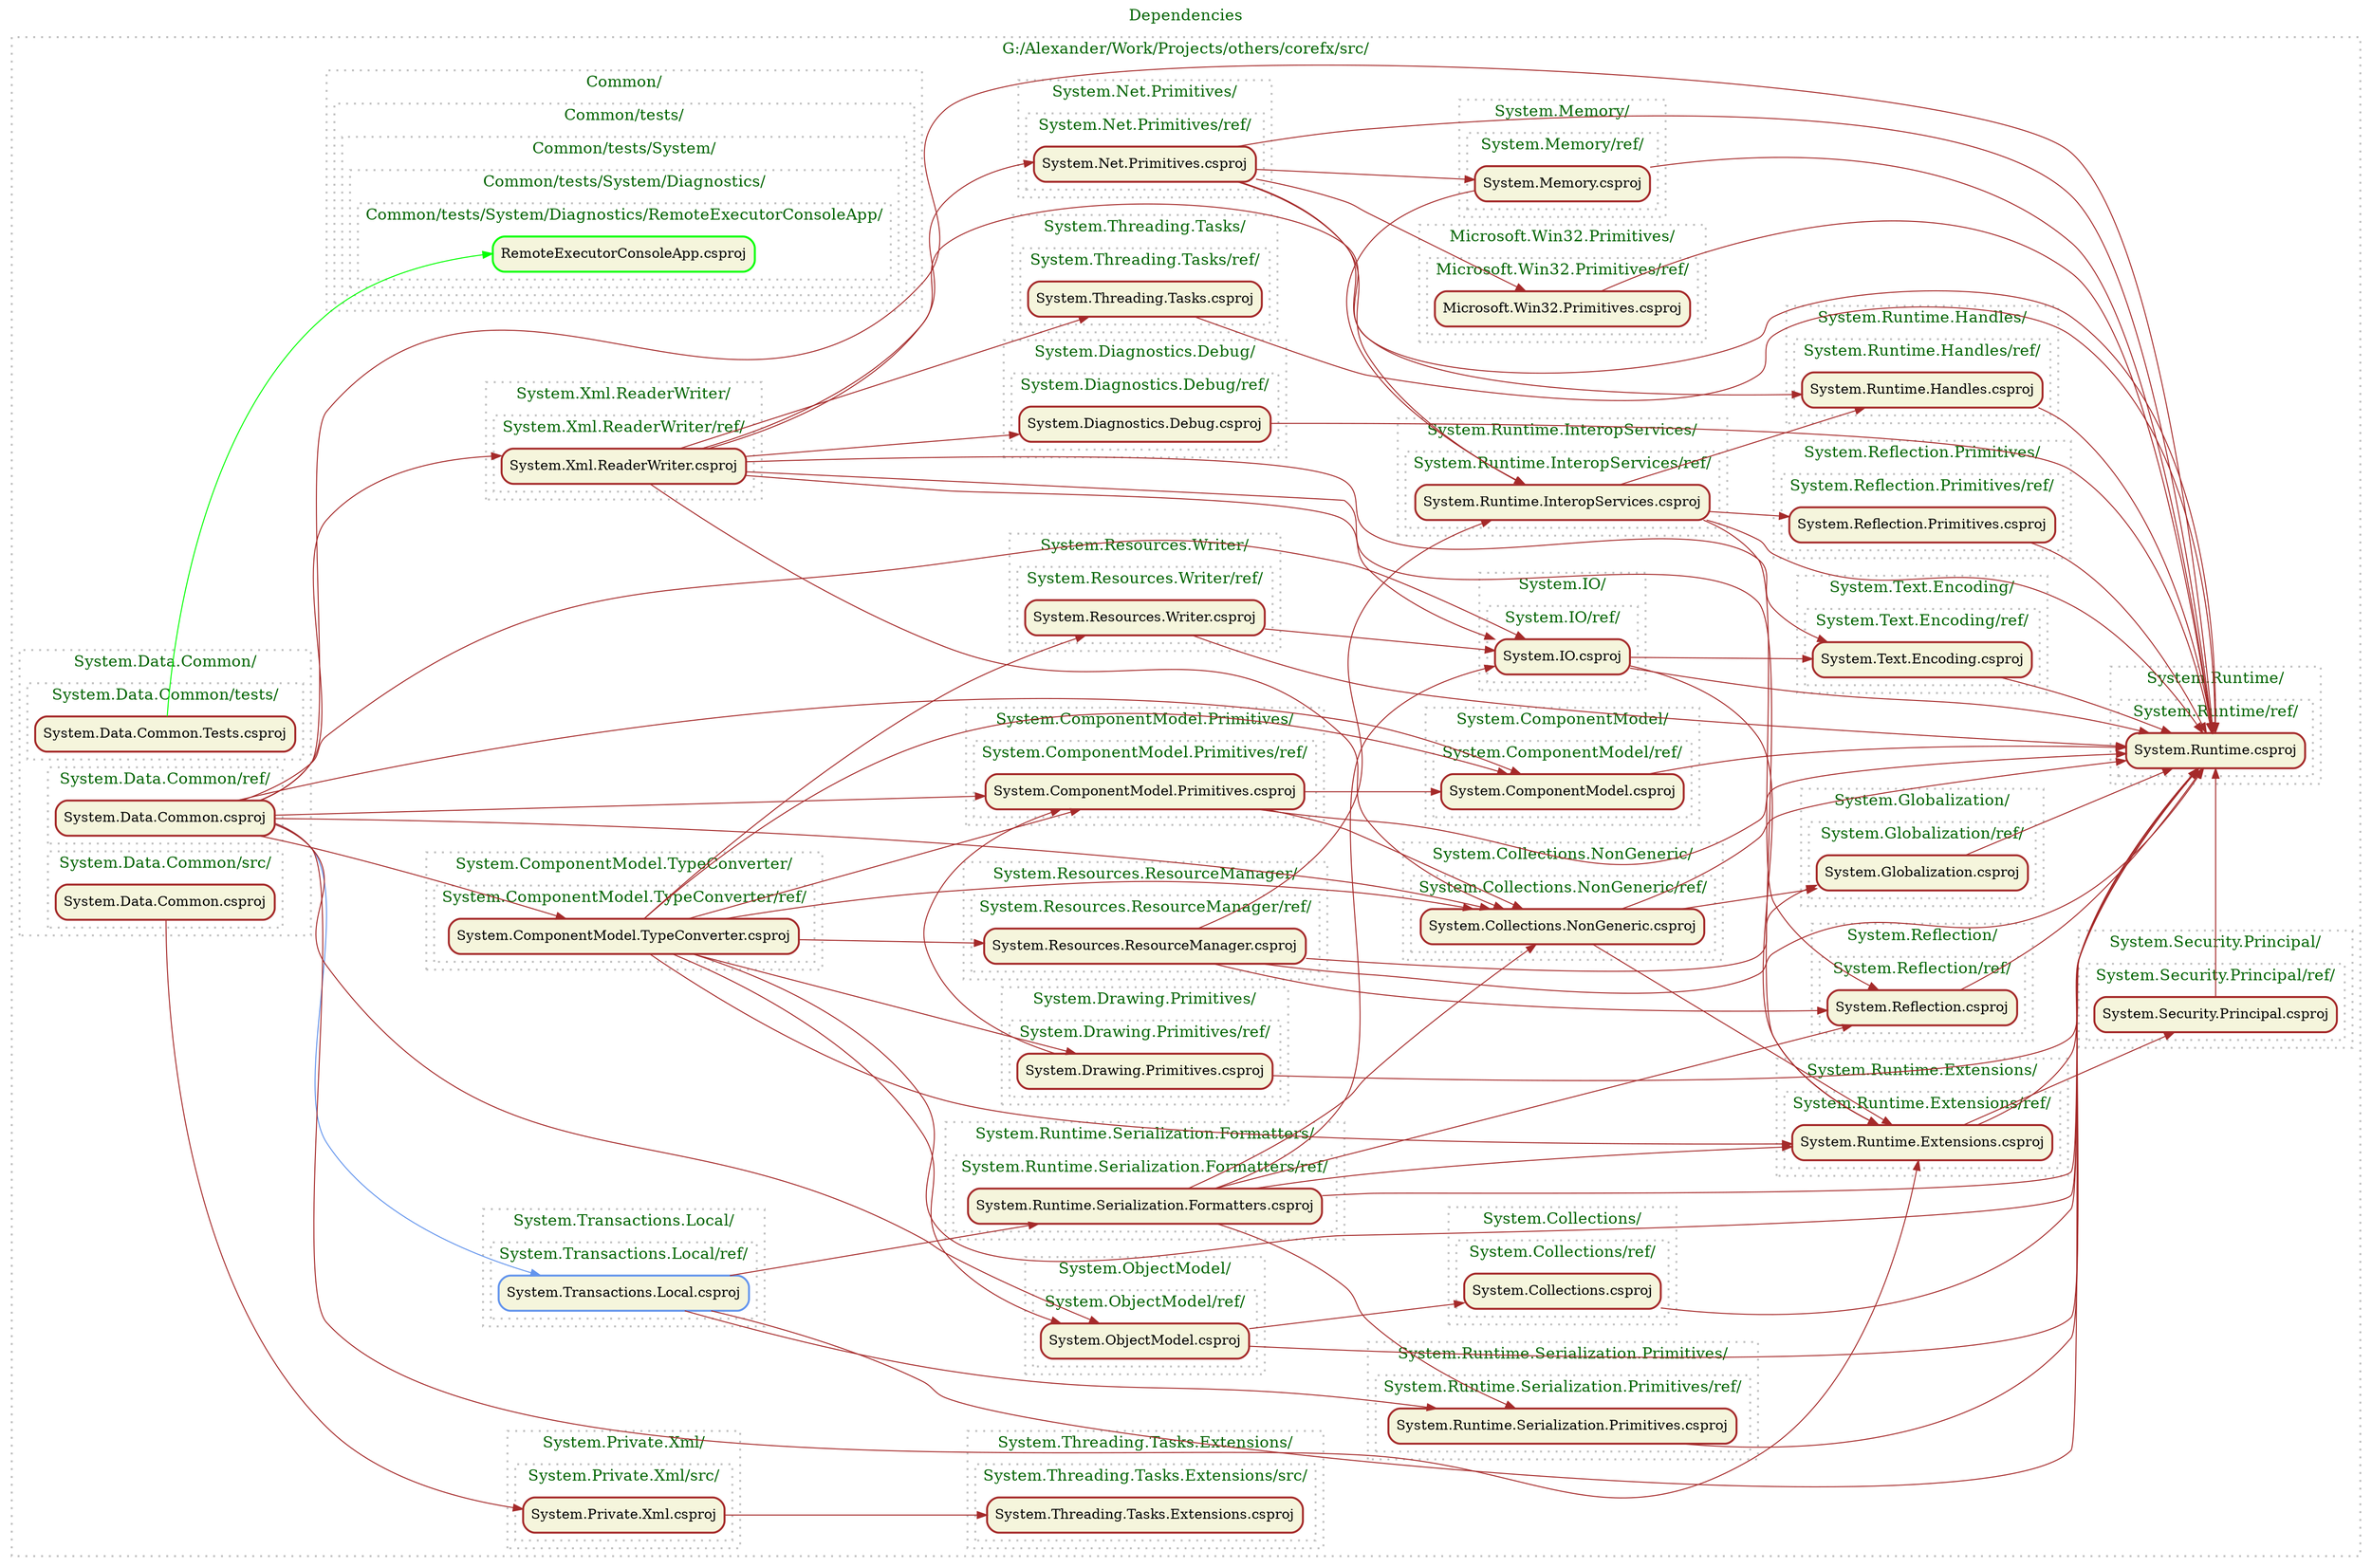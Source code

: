 // Dependencies for projects
digraph Dependencies {
	color=grey fontcolor=darkgreen fontsize=16 labelloc=t rankdir=LR style="dotted, bold"
	node [color=brown fillcolor=beige penwidth=2 shape=box style="filled, rounded"]
	edge [color=brown]
	label=Dependencies
	node1 -> node11 [color=brown tooltip="System.Globalization.csproj -> System.Runtime.csproj"]
	node2 -> node31 [color=brown tooltip="System.Data.Common.csproj -> System.Private.Xml.csproj"]
	node4 -> node20 [color=brown tooltip="System.Net.Primitives.csproj -> System.Runtime.InteropServices.csproj"]
	node4 -> node8 [color=brown tooltip="System.Net.Primitives.csproj -> System.Runtime.Handles.csproj"]
	node4 -> node18 [color=brown tooltip="System.Net.Primitives.csproj -> Microsoft.Win32.Primitives.csproj"]
	node4 -> node11 [color=brown tooltip="System.Net.Primitives.csproj -> System.Runtime.csproj"]
	node4 -> node32 [color=brown tooltip="System.Net.Primitives.csproj -> System.Memory.csproj"]
	node3 -> node25 [color=brown tooltip="System.Transactions.Local.csproj -> System.Runtime.Serialization.Primitives.csproj"]
	node3 -> node11 [color=brown tooltip="System.Transactions.Local.csproj -> System.Runtime.csproj"]
	node3 -> node29 [color=brown tooltip="System.Transactions.Local.csproj -> System.Runtime.Serialization.Formatters.csproj"]
	node5 -> node11 [color=brown tooltip="System.Text.Encoding.csproj -> System.Runtime.csproj"]
	node6 -> node11 [color=brown tooltip="System.ObjectModel.csproj -> System.Runtime.csproj"]
	node6 -> node19 [color=brown tooltip="System.ObjectModel.csproj -> System.Collections.csproj"]
	node7 -> node16 [color=brown tooltip="System.Collections.NonGeneric.csproj -> System.Runtime.Extensions.csproj"]
	node7 -> node11 [color=brown tooltip="System.Collections.NonGeneric.csproj -> System.Runtime.csproj"]
	node7 -> node1 [color=brown tooltip="System.Collections.NonGeneric.csproj -> System.Globalization.csproj"]
	node8 -> node11 [color=brown tooltip="System.Runtime.Handles.csproj -> System.Runtime.csproj"]
	node9 -> node11 [color=brown tooltip="System.Diagnostics.Debug.csproj -> System.Runtime.csproj"]
	node10 -> node28 [color=brown tooltip="System.ComponentModel.TypeConverter.csproj -> System.Drawing.Primitives.csproj"]
	node10 -> node14 [color=brown tooltip="System.ComponentModel.TypeConverter.csproj -> System.Resources.Writer.csproj"]
	node10 -> node16 [color=brown tooltip="System.ComponentModel.TypeConverter.csproj -> System.Runtime.Extensions.csproj"]
	node10 -> node6 [color=brown tooltip="System.ComponentModel.TypeConverter.csproj -> System.ObjectModel.csproj"]
	node10 -> node21 [color=brown tooltip="System.ComponentModel.TypeConverter.csproj -> System.ComponentModel.csproj"]
	node10 -> node7 [color=brown tooltip="System.ComponentModel.TypeConverter.csproj -> System.Collections.NonGeneric.csproj"]
	node10 -> node22 [color=brown tooltip="System.ComponentModel.TypeConverter.csproj -> System.ComponentModel.Primitives.csproj"]
	node10 -> node30 [color=brown tooltip="System.ComponentModel.TypeConverter.csproj -> System.Resources.ResourceManager.csproj"]
	node10 -> node11 [color=brown tooltip="System.ComponentModel.TypeConverter.csproj -> System.Runtime.csproj"]
	node12 -> node4 [color=brown tooltip="System.Xml.ReaderWriter.csproj -> System.Net.Primitives.csproj"]
	node12 -> node5 [color=brown tooltip="System.Xml.ReaderWriter.csproj -> System.Text.Encoding.csproj"]
	node12 -> node16 [color=brown tooltip="System.Xml.ReaderWriter.csproj -> System.Runtime.Extensions.csproj"]
	node12 -> node7 [color=brown tooltip="System.Xml.ReaderWriter.csproj -> System.Collections.NonGeneric.csproj"]
	node12 -> node9 [color=brown tooltip="System.Xml.ReaderWriter.csproj -> System.Diagnostics.Debug.csproj"]
	node12 -> node11 [color=brown tooltip="System.Xml.ReaderWriter.csproj -> System.Runtime.csproj"]
	node12 -> node13 [color=brown tooltip="System.Xml.ReaderWriter.csproj -> System.IO.csproj"]
	node12 -> node33 [color=brown tooltip="System.Xml.ReaderWriter.csproj -> System.Threading.Tasks.csproj"]
	node13 -> node16 [color=brown tooltip="System.IO.csproj -> System.Runtime.Extensions.csproj"]
	node13 -> node11 [color=brown tooltip="System.IO.csproj -> System.Runtime.csproj"]
	node13 -> node5 [color=brown tooltip="System.IO.csproj -> System.Text.Encoding.csproj"]
	node14 -> node11 [color=brown tooltip="System.Resources.Writer.csproj -> System.Runtime.csproj"]
	node14 -> node13 [color=brown tooltip="System.Resources.Writer.csproj -> System.IO.csproj"]
	node15 -> node3 [color=cornflowerblue tooltip="System.Data.Common.csproj -> System.Transactions.Local.csproj"]
	node15 -> node16 [color=brown tooltip="System.Data.Common.csproj -> System.Runtime.Extensions.csproj"]
	node15 -> node21 [color=brown tooltip="System.Data.Common.csproj -> System.ComponentModel.csproj"]
	node15 -> node7 [color=brown tooltip="System.Data.Common.csproj -> System.Collections.NonGeneric.csproj"]
	node15 -> node22 [color=brown tooltip="System.Data.Common.csproj -> System.ComponentModel.Primitives.csproj"]
	node15 -> node6 [color=brown tooltip="System.Data.Common.csproj -> System.ObjectModel.csproj"]
	node15 -> node10 [color=brown tooltip="System.Data.Common.csproj -> System.ComponentModel.TypeConverter.csproj"]
	node15 -> node11 [color=brown tooltip="System.Data.Common.csproj -> System.Runtime.csproj"]
	node15 -> node12 [color=brown tooltip="System.Data.Common.csproj -> System.Xml.ReaderWriter.csproj"]
	node15 -> node13 [color=brown tooltip="System.Data.Common.csproj -> System.IO.csproj"]
	node16 -> node11 [color=brown tooltip="System.Runtime.Extensions.csproj -> System.Runtime.csproj"]
	node16 -> node17 [color=brown tooltip="System.Runtime.Extensions.csproj -> System.Security.Principal.csproj"]
	node17 -> node11 [color=brown tooltip="System.Security.Principal.csproj -> System.Runtime.csproj"]
	node18 -> node11 [color=brown tooltip="Microsoft.Win32.Primitives.csproj -> System.Runtime.csproj"]
	node19 -> node11 [color=brown tooltip="System.Collections.csproj -> System.Runtime.csproj"]
	node20 -> node26 [color=brown tooltip="System.Runtime.InteropServices.csproj -> System.Reflection.Primitives.csproj"]
	node20 -> node11 [color=brown tooltip="System.Runtime.InteropServices.csproj -> System.Runtime.csproj"]
	node20 -> node23 [color=brown tooltip="System.Runtime.InteropServices.csproj -> System.Reflection.csproj"]
	node20 -> node8 [color=brown tooltip="System.Runtime.InteropServices.csproj -> System.Runtime.Handles.csproj"]
	node21 -> node11 [color=brown tooltip="System.ComponentModel.csproj -> System.Runtime.csproj"]
	node22 -> node11 [color=brown tooltip="System.ComponentModel.Primitives.csproj -> System.Runtime.csproj"]
	node22 -> node21 [color=brown tooltip="System.ComponentModel.Primitives.csproj -> System.ComponentModel.csproj"]
	node22 -> node7 [color=brown tooltip="System.ComponentModel.Primitives.csproj -> System.Collections.NonGeneric.csproj"]
	node23 -> node11 [color=brown tooltip="System.Reflection.csproj -> System.Runtime.csproj"]
	node25 -> node11 [color=brown tooltip="System.Runtime.Serialization.Primitives.csproj -> System.Runtime.csproj"]
	node26 -> node11 [color=brown tooltip="System.Reflection.Primitives.csproj -> System.Runtime.csproj"]
	node27 -> node24 [color=green tooltip="System.Data.Common.Tests.csproj -> RemoteExecutorConsoleApp.csproj"]
	node28 -> node11 [color=brown tooltip="System.Drawing.Primitives.csproj -> System.Runtime.csproj"]
	node28 -> node22 [color=brown tooltip="System.Drawing.Primitives.csproj -> System.ComponentModel.Primitives.csproj"]
	node29 -> node16 [color=brown tooltip="System.Runtime.Serialization.Formatters.csproj -> System.Runtime.Extensions.csproj"]
	node29 -> node7 [color=brown tooltip="System.Runtime.Serialization.Formatters.csproj -> System.Collections.NonGeneric.csproj"]
	node29 -> node23 [color=brown tooltip="System.Runtime.Serialization.Formatters.csproj -> System.Reflection.csproj"]
	node29 -> node11 [color=brown tooltip="System.Runtime.Serialization.Formatters.csproj -> System.Runtime.csproj"]
	node29 -> node13 [color=brown tooltip="System.Runtime.Serialization.Formatters.csproj -> System.IO.csproj"]
	node29 -> node25 [color=brown tooltip="System.Runtime.Serialization.Formatters.csproj -> System.Runtime.Serialization.Primitives.csproj"]
	node30 -> node1 [color=brown tooltip="System.Resources.ResourceManager.csproj -> System.Globalization.csproj"]
	node30 -> node11 [color=brown tooltip="System.Resources.ResourceManager.csproj -> System.Runtime.csproj"]
	node30 -> node20 [color=brown tooltip="System.Resources.ResourceManager.csproj -> System.Runtime.InteropServices.csproj"]
	node30 -> node23 [color=brown tooltip="System.Resources.ResourceManager.csproj -> System.Reflection.csproj"]
	node31 -> node0 [color=brown tooltip="System.Private.Xml.csproj -> System.Threading.Tasks.Extensions.csproj"]
	node32 -> node11 [color=brown tooltip="System.Memory.csproj -> System.Runtime.csproj"]
	node32 -> node20 [color=brown tooltip="System.Memory.csproj -> System.Runtime.InteropServices.csproj"]
	node33 -> node11 [color=brown tooltip="System.Threading.Tasks.csproj -> System.Runtime.csproj"]
	subgraph cluster_G__Alexander_Work_Projects_others_corefx_src {
		label="G:/Alexander/Work/Projects/others/corefx/src/"
		subgraph cluster_G__Alexander_Work_Projects_others_corefx_src_Common {
			label="Common/"
			subgraph cluster_G__Alexander_Work_Projects_others_corefx_src_Common_tests {
				label="Common/tests/"
				subgraph cluster_G__Alexander_Work_Projects_others_corefx_src_Common_tests_System {
					label="Common/tests/System/"
					subgraph cluster_G__Alexander_Work_Projects_others_corefx_src_Common_tests_System_Diagnostics {
						label="Common/tests/System/Diagnostics/"
						subgraph cluster_G__Alexander_Work_Projects_others_corefx_src_Common_tests_System_Diagnostics_RemoteExecutorConsoleApp {
							label="Common/tests/System/Diagnostics/RemoteExecutorConsoleApp/"
							node24 [label="RemoteExecutorConsoleApp.csproj" color=green tooltip="G:\Alexander\Work\Projects\others\corefx\src\Common\tests\System\Diagnostics\RemoteExecutorConsoleApp\RemoteExecutorConsoleApp.csproj"]
						}
					}
				}
			}
		}
		subgraph cluster_G__Alexander_Work_Projects_others_corefx_src_Microsoft_Win32_Primitives {
			label="Microsoft.Win32.Primitives/"
			subgraph cluster_G__Alexander_Work_Projects_others_corefx_src_Microsoft_Win32_Primitives_ref {
				label="Microsoft.Win32.Primitives/ref/"
				node18 [label="Microsoft.Win32.Primitives.csproj" color=brown tooltip="G:\Alexander\Work\Projects\others\corefx\src\Microsoft.Win32.Primitives\ref\Microsoft.Win32.Primitives.csproj"]
			}
		}
		subgraph cluster_G__Alexander_Work_Projects_others_corefx_src_System_Collections_NonGeneric {
			label="System.Collections.NonGeneric/"
			subgraph cluster_G__Alexander_Work_Projects_others_corefx_src_System_Collections_NonGeneric_ref {
				label="System.Collections.NonGeneric/ref/"
				node7 [label="System.Collections.NonGeneric.csproj" color=brown tooltip="G:\Alexander\Work\Projects\others\corefx\src\System.Collections.NonGeneric\ref\System.Collections.NonGeneric.csproj"]
			}
		}
		subgraph cluster_G__Alexander_Work_Projects_others_corefx_src_System_Collections {
			label="System.Collections/"
			subgraph cluster_G__Alexander_Work_Projects_others_corefx_src_System_Collections_ref {
				label="System.Collections/ref/"
				node19 [label="System.Collections.csproj" color=brown tooltip="G:\Alexander\Work\Projects\others\corefx\src\System.Collections\ref\System.Collections.csproj"]
			}
		}
		subgraph cluster_G__Alexander_Work_Projects_others_corefx_src_System_ComponentModel_Primitives {
			label="System.ComponentModel.Primitives/"
			subgraph cluster_G__Alexander_Work_Projects_others_corefx_src_System_ComponentModel_Primitives_ref {
				label="System.ComponentModel.Primitives/ref/"
				node22 [label="System.ComponentModel.Primitives.csproj" color=brown tooltip="G:\Alexander\Work\Projects\others\corefx\src\System.ComponentModel.Primitives\ref\System.ComponentModel.Primitives.csproj"]
			}
		}
		subgraph cluster_G__Alexander_Work_Projects_others_corefx_src_System_ComponentModel_TypeConverter {
			label="System.ComponentModel.TypeConverter/"
			subgraph cluster_G__Alexander_Work_Projects_others_corefx_src_System_ComponentModel_TypeConverter_ref {
				label="System.ComponentModel.TypeConverter/ref/"
				node10 [label="System.ComponentModel.TypeConverter.csproj" color=brown tooltip="G:\Alexander\Work\Projects\others\corefx\src\System.ComponentModel.TypeConverter\ref\System.ComponentModel.TypeConverter.csproj"]
			}
		}
		subgraph cluster_G__Alexander_Work_Projects_others_corefx_src_System_ComponentModel {
			label="System.ComponentModel/"
			subgraph cluster_G__Alexander_Work_Projects_others_corefx_src_System_ComponentModel_ref {
				label="System.ComponentModel/ref/"
				node21 [label="System.ComponentModel.csproj" color=brown tooltip="G:\Alexander\Work\Projects\others\corefx\src\System.ComponentModel\ref\System.ComponentModel.csproj"]
			}
		}
		subgraph cluster_G__Alexander_Work_Projects_others_corefx_src_System_Data_Common {
			label="System.Data.Common/"
			subgraph cluster_G__Alexander_Work_Projects_others_corefx_src_System_Data_Common_ref {
				label="System.Data.Common/ref/"
				node15 [label="System.Data.Common.csproj" color=brown tooltip="G:\Alexander\Work\Projects\others\corefx\src\System.Data.Common\ref\System.Data.Common.csproj"]
			}
			subgraph cluster_G__Alexander_Work_Projects_others_corefx_src_System_Data_Common_src {
				label="System.Data.Common/src/"
				node2 [label="System.Data.Common.csproj" color=brown tooltip="G:\Alexander\Work\Projects\others\corefx\src\System.Data.Common\src\System.Data.Common.csproj"]
			}
			subgraph cluster_G__Alexander_Work_Projects_others_corefx_src_System_Data_Common_tests {
				label="System.Data.Common/tests/"
				node27 [label="System.Data.Common.Tests.csproj" color=brown tooltip="G:\Alexander\Work\Projects\others\corefx\src\System.Data.Common\tests\System.Data.Common.Tests.csproj"]
			}
		}
		subgraph cluster_G__Alexander_Work_Projects_others_corefx_src_System_Diagnostics_Debug {
			label="System.Diagnostics.Debug/"
			subgraph cluster_G__Alexander_Work_Projects_others_corefx_src_System_Diagnostics_Debug_ref {
				label="System.Diagnostics.Debug/ref/"
				node9 [label="System.Diagnostics.Debug.csproj" color=brown tooltip="G:\Alexander\Work\Projects\others\corefx\src\System.Diagnostics.Debug\ref\System.Diagnostics.Debug.csproj"]
			}
		}
		subgraph cluster_G__Alexander_Work_Projects_others_corefx_src_System_Drawing_Primitives {
			label="System.Drawing.Primitives/"
			subgraph cluster_G__Alexander_Work_Projects_others_corefx_src_System_Drawing_Primitives_ref {
				label="System.Drawing.Primitives/ref/"
				node28 [label="System.Drawing.Primitives.csproj" color=brown tooltip="G:\Alexander\Work\Projects\others\corefx\src\System.Drawing.Primitives\ref\System.Drawing.Primitives.csproj"]
			}
		}
		subgraph cluster_G__Alexander_Work_Projects_others_corefx_src_System_Globalization {
			label="System.Globalization/"
			subgraph cluster_G__Alexander_Work_Projects_others_corefx_src_System_Globalization_ref {
				label="System.Globalization/ref/"
				node1 [label="System.Globalization.csproj" color=brown tooltip="G:\Alexander\Work\Projects\others\corefx\src\System.Globalization\ref\System.Globalization.csproj"]
			}
		}
		subgraph cluster_G__Alexander_Work_Projects_others_corefx_src_System_IO {
			label="System.IO/"
			subgraph cluster_G__Alexander_Work_Projects_others_corefx_src_System_IO_ref {
				label="System.IO/ref/"
				node13 [label="System.IO.csproj" color=brown tooltip="G:\Alexander\Work\Projects\others\corefx\src\System.IO\ref\System.IO.csproj"]
			}
		}
		subgraph cluster_G__Alexander_Work_Projects_others_corefx_src_System_Memory {
			label="System.Memory/"
			subgraph cluster_G__Alexander_Work_Projects_others_corefx_src_System_Memory_ref {
				label="System.Memory/ref/"
				node32 [label="System.Memory.csproj" color=brown tooltip="G:\Alexander\Work\Projects\others\corefx\src\System.Memory\ref\System.Memory.csproj"]
			}
		}
		subgraph cluster_G__Alexander_Work_Projects_others_corefx_src_System_Net_Primitives {
			label="System.Net.Primitives/"
			subgraph cluster_G__Alexander_Work_Projects_others_corefx_src_System_Net_Primitives_ref {
				label="System.Net.Primitives/ref/"
				node4 [label="System.Net.Primitives.csproj" color=brown tooltip="G:\Alexander\Work\Projects\others\corefx\src\System.Net.Primitives\ref\System.Net.Primitives.csproj"]
			}
		}
		subgraph cluster_G__Alexander_Work_Projects_others_corefx_src_System_ObjectModel {
			label="System.ObjectModel/"
			subgraph cluster_G__Alexander_Work_Projects_others_corefx_src_System_ObjectModel_ref {
				label="System.ObjectModel/ref/"
				node6 [label="System.ObjectModel.csproj" color=brown tooltip="G:\Alexander\Work\Projects\others\corefx\src\System.ObjectModel\ref\System.ObjectModel.csproj"]
			}
		}
		subgraph cluster_G__Alexander_Work_Projects_others_corefx_src_System_Private_Xml {
			label="System.Private.Xml/"
			subgraph cluster_G__Alexander_Work_Projects_others_corefx_src_System_Private_Xml_src {
				label="System.Private.Xml/src/"
				node31 [label="System.Private.Xml.csproj" color=brown tooltip="G:\Alexander\Work\Projects\others\corefx\src\System.Private.Xml\src\System.Private.Xml.csproj"]
			}
		}
		subgraph cluster_G__Alexander_Work_Projects_others_corefx_src_System_Reflection_Primitives {
			label="System.Reflection.Primitives/"
			subgraph cluster_G__Alexander_Work_Projects_others_corefx_src_System_Reflection_Primitives_ref {
				label="System.Reflection.Primitives/ref/"
				node26 [label="System.Reflection.Primitives.csproj" color=brown tooltip="G:\Alexander\Work\Projects\others\corefx\src\System.Reflection.Primitives\ref\System.Reflection.Primitives.csproj"]
			}
		}
		subgraph cluster_G__Alexander_Work_Projects_others_corefx_src_System_Reflection {
			label="System.Reflection/"
			subgraph cluster_G__Alexander_Work_Projects_others_corefx_src_System_Reflection_ref {
				label="System.Reflection/ref/"
				node23 [label="System.Reflection.csproj" color=brown tooltip="G:\Alexander\Work\Projects\others\corefx\src\System.Reflection\ref\System.Reflection.csproj"]
			}
		}
		subgraph cluster_G__Alexander_Work_Projects_others_corefx_src_System_Resources_ResourceManager {
			label="System.Resources.ResourceManager/"
			subgraph cluster_G__Alexander_Work_Projects_others_corefx_src_System_Resources_ResourceManager_ref {
				label="System.Resources.ResourceManager/ref/"
				node30 [label="System.Resources.ResourceManager.csproj" color=brown tooltip="G:\Alexander\Work\Projects\others\corefx\src\System.Resources.ResourceManager\ref\System.Resources.ResourceManager.csproj"]
			}
		}
		subgraph cluster_G__Alexander_Work_Projects_others_corefx_src_System_Resources_Writer {
			label="System.Resources.Writer/"
			subgraph cluster_G__Alexander_Work_Projects_others_corefx_src_System_Resources_Writer_ref {
				label="System.Resources.Writer/ref/"
				node14 [label="System.Resources.Writer.csproj" color=brown tooltip="G:\Alexander\Work\Projects\others\corefx\src\System.Resources.Writer\ref\System.Resources.Writer.csproj"]
			}
		}
		subgraph cluster_G__Alexander_Work_Projects_others_corefx_src_System_Runtime_Extensions {
			label="System.Runtime.Extensions/"
			subgraph cluster_G__Alexander_Work_Projects_others_corefx_src_System_Runtime_Extensions_ref {
				label="System.Runtime.Extensions/ref/"
				node16 [label="System.Runtime.Extensions.csproj" color=brown tooltip="G:\Alexander\Work\Projects\others\corefx\src\System.Runtime.Extensions\ref\System.Runtime.Extensions.csproj"]
			}
		}
		subgraph cluster_G__Alexander_Work_Projects_others_corefx_src_System_Runtime_Handles {
			label="System.Runtime.Handles/"
			subgraph cluster_G__Alexander_Work_Projects_others_corefx_src_System_Runtime_Handles_ref {
				label="System.Runtime.Handles/ref/"
				node8 [label="System.Runtime.Handles.csproj" color=brown tooltip="G:\Alexander\Work\Projects\others\corefx\src\System.Runtime.Handles\ref\System.Runtime.Handles.csproj"]
			}
		}
		subgraph cluster_G__Alexander_Work_Projects_others_corefx_src_System_Runtime_InteropServices {
			label="System.Runtime.InteropServices/"
			subgraph cluster_G__Alexander_Work_Projects_others_corefx_src_System_Runtime_InteropServices_ref {
				label="System.Runtime.InteropServices/ref/"
				node20 [label="System.Runtime.InteropServices.csproj" color=brown tooltip="G:\Alexander\Work\Projects\others\corefx\src\System.Runtime.InteropServices\ref\System.Runtime.InteropServices.csproj"]
			}
		}
		subgraph cluster_G__Alexander_Work_Projects_others_corefx_src_System_Runtime_Serialization_Formatters {
			label="System.Runtime.Serialization.Formatters/"
			subgraph cluster_G__Alexander_Work_Projects_others_corefx_src_System_Runtime_Serialization_Formatters_ref {
				label="System.Runtime.Serialization.Formatters/ref/"
				node29 [label="System.Runtime.Serialization.Formatters.csproj" color=brown tooltip="G:\Alexander\Work\Projects\others\corefx\src\System.Runtime.Serialization.Formatters\ref\System.Runtime.Serialization.Formatters.csproj"]
			}
		}
		subgraph cluster_G__Alexander_Work_Projects_others_corefx_src_System_Runtime_Serialization_Primitives {
			label="System.Runtime.Serialization.Primitives/"
			subgraph cluster_G__Alexander_Work_Projects_others_corefx_src_System_Runtime_Serialization_Primitives_ref {
				label="System.Runtime.Serialization.Primitives/ref/"
				node25 [label="System.Runtime.Serialization.Primitives.csproj" color=brown tooltip="G:\Alexander\Work\Projects\others\corefx\src\System.Runtime.Serialization.Primitives\ref\System.Runtime.Serialization.Primitives.csproj"]
			}
		}
		subgraph cluster_G__Alexander_Work_Projects_others_corefx_src_System_Runtime {
			label="System.Runtime/"
			subgraph cluster_G__Alexander_Work_Projects_others_corefx_src_System_Runtime_ref {
				label="System.Runtime/ref/"
				node11 [label="System.Runtime.csproj" color=brown tooltip="G:\Alexander\Work\Projects\others\corefx\src\System.Runtime\ref\System.Runtime.csproj"]
			}
		}
		subgraph cluster_G__Alexander_Work_Projects_others_corefx_src_System_Security_Principal {
			label="System.Security.Principal/"
			subgraph cluster_G__Alexander_Work_Projects_others_corefx_src_System_Security_Principal_ref {
				label="System.Security.Principal/ref/"
				node17 [label="System.Security.Principal.csproj" color=brown tooltip="G:\Alexander\Work\Projects\others\corefx\src\System.Security.Principal\ref\System.Security.Principal.csproj"]
			}
		}
		subgraph cluster_G__Alexander_Work_Projects_others_corefx_src_System_Text_Encoding {
			label="System.Text.Encoding/"
			subgraph cluster_G__Alexander_Work_Projects_others_corefx_src_System_Text_Encoding_ref {
				label="System.Text.Encoding/ref/"
				node5 [label="System.Text.Encoding.csproj" color=brown tooltip="G:\Alexander\Work\Projects\others\corefx\src\System.Text.Encoding\ref\System.Text.Encoding.csproj"]
			}
		}
		subgraph cluster_G__Alexander_Work_Projects_others_corefx_src_System_Threading_Tasks_Extensions {
			label="System.Threading.Tasks.Extensions/"
			subgraph cluster_G__Alexander_Work_Projects_others_corefx_src_System_Threading_Tasks_Extensions_src {
				label="System.Threading.Tasks.Extensions/src/"
				node0 [label="System.Threading.Tasks.Extensions.csproj" color=brown tooltip="G:\Alexander\Work\Projects\others\corefx\src\System.Threading.Tasks.Extensions\src\System.Threading.Tasks.Extensions.csproj"]
			}
		}
		subgraph cluster_G__Alexander_Work_Projects_others_corefx_src_System_Threading_Tasks {
			label="System.Threading.Tasks/"
			subgraph cluster_G__Alexander_Work_Projects_others_corefx_src_System_Threading_Tasks_ref {
				label="System.Threading.Tasks/ref/"
				node33 [label="System.Threading.Tasks.csproj" color=brown tooltip="G:\Alexander\Work\Projects\others\corefx\src\System.Threading.Tasks\ref\System.Threading.Tasks.csproj"]
			}
		}
		subgraph cluster_G__Alexander_Work_Projects_others_corefx_src_System_Transactions_Local {
			label="System.Transactions.Local/"
			subgraph cluster_G__Alexander_Work_Projects_others_corefx_src_System_Transactions_Local_ref {
				label="System.Transactions.Local/ref/"
				node3 [label="System.Transactions.Local.csproj" color=cornflowerblue tooltip="G:\Alexander\Work\Projects\others\corefx\src\System.Transactions.Local\ref\System.Transactions.Local.csproj"]
			}
		}
		subgraph cluster_G__Alexander_Work_Projects_others_corefx_src_System_Xml_ReaderWriter {
			label="System.Xml.ReaderWriter/"
			subgraph cluster_G__Alexander_Work_Projects_others_corefx_src_System_Xml_ReaderWriter_ref {
				label="System.Xml.ReaderWriter/ref/"
				node12 [label="System.Xml.ReaderWriter.csproj" color=brown tooltip="G:\Alexander\Work\Projects\others\corefx\src\System.Xml.ReaderWriter\ref\System.Xml.ReaderWriter.csproj"]
			}
		}
	}
}
